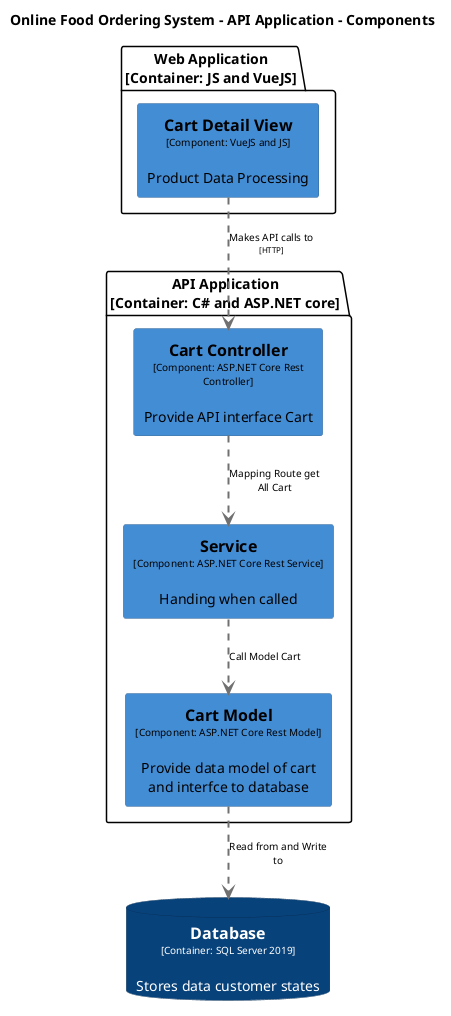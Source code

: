 @startuml(id=GetAllCartComponent)
title Online Food Ordering System - API Application - Components

skinparam {
  shadowing false
  arrowFontSize 10
  defaultTextAlignment center
  wrapWidth 200
  maxMessageSize 100
}
hide stereotype
top to bottom direction
skinparam rectangle<<36>> {
  BackgroundColor #438dd5
  FontColor #000000
  BorderColor #2e6295
}
skinparam rectangle<<27>> {
  BackgroundColor #438dd5
  FontColor #000000
  BorderColor #2e6295
}
skinparam rectangle<<28>> {
  BackgroundColor #438dd5
  FontColor #000000
  BorderColor #2e6295
}
skinparam rectangle<<7>> {
  BackgroundColor #438dd5
  FontColor #000000
  BorderColor #2e6295
}
skinparam database<<43>> {
  BackgroundColor #08427b
  FontColor #ffffff
  BorderColor #052e56
}
database "==Database\n<size:10>[Container: SQL Server 2019]</size>\n\nStores data customer states" <<43>> as 43
package "API Application\n[Container: C# and ASP.NET core]" {
  rectangle "==Cart Controller\n<size:10>[Component: ASP.NET Core Rest Controller]</size>\n\nProvide API interface Cart" <<27>> as 27
  rectangle "==Cart Model\n<size:10>[Component: ASP.NET Core Rest Model]</size>\n\nProvide data model of cart and interfce to database" <<28>> as 28
  rectangle "==Service\n<size:10>[Component: ASP.NET Core Rest Service]</size>\n\nHanding when called" <<36>> as 36
}
package "Web Application\n[Container: JS and VueJS]" {
  rectangle "==Cart Detail View\n<size:10>[Component: VueJS and JS]</size>\n\nProduct Data Processing" <<7>> as 7
}
27 .[#707070,thickness=2].> 36 : "Mapping Route get All Cart"
7 .[#707070,thickness=2].> 27 : "Makes API calls to\n<size:8>[HTTP]</size>"
28 .[#707070,thickness=2].> 43 : "Read from and Write to"
36 .[#707070,thickness=2].> 28 : "Call Model Cart"
@enduml